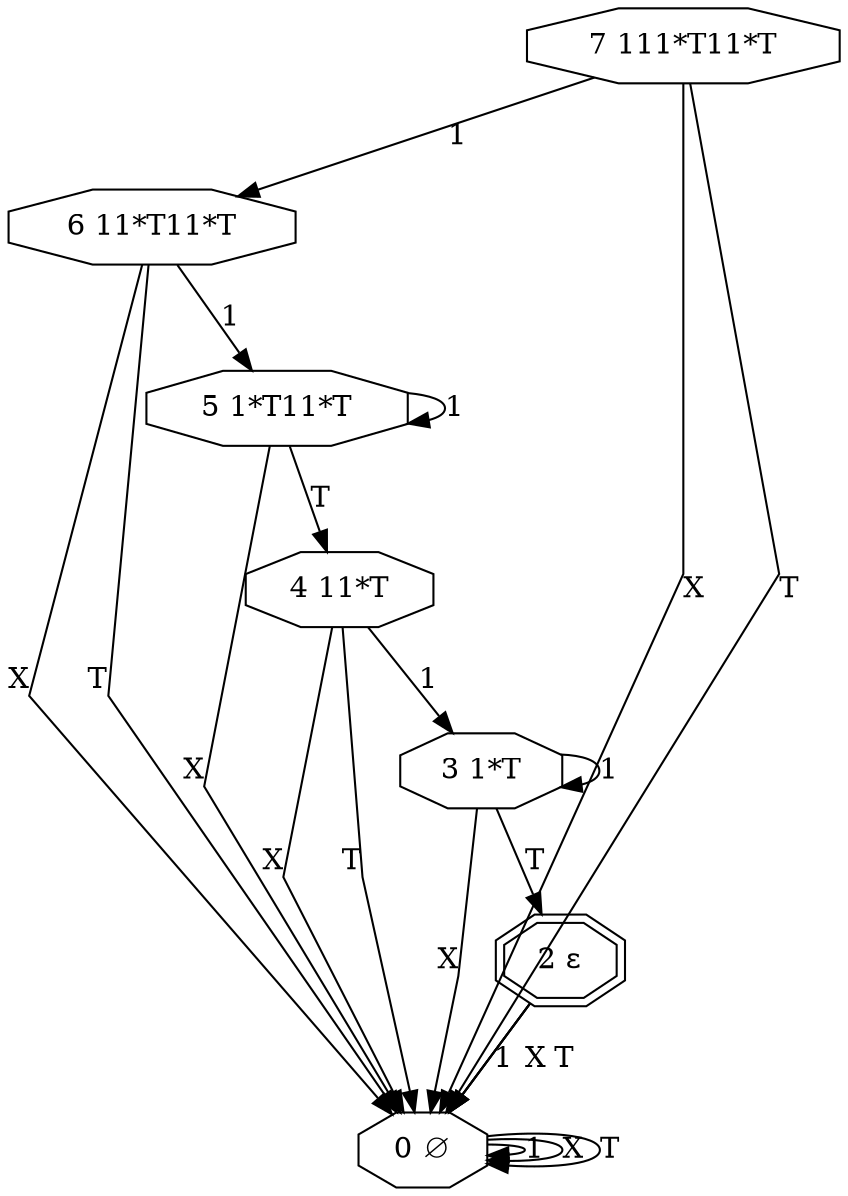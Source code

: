 digraph g
{
graph [ splines = false ] 
7 [shape=octagon label="7 111*T11*T"]
7 -> 6 [label=1] 
7 -> 0 [label=X] 
7 -> 0 [label=T] 
6 [shape=octagon label="6 11*T11*T"]
6 -> 5 [label=1] 
6 -> 0 [label=X] 
6 -> 0 [label=T] 
0 [shape=octagon label="0 &#8709;"]
0 -> 0 [label=1] 
0 -> 0 [label=X] 
0 -> 0 [label=T] 
5 [shape=octagon label="5 1*T11*T"]
5 -> 5 [label=1] 
5 -> 0 [label=X] 
5 -> 4 [label=T] 
4 [shape=octagon label="4 11*T"]
4 -> 3 [label=1] 
4 -> 0 [label=X] 
4 -> 0 [label=T] 
3 [shape=octagon label="3 1*T"]
3 -> 3 [label=1] 
3 -> 0 [label=X] 
3 -> 2 [label=T] 
2 [shape=doubleoctagon label="2 &#949;"]
2 -> 0 [label=1] 
2 -> 0 [label=X] 
2 -> 0 [label=T] 
}

